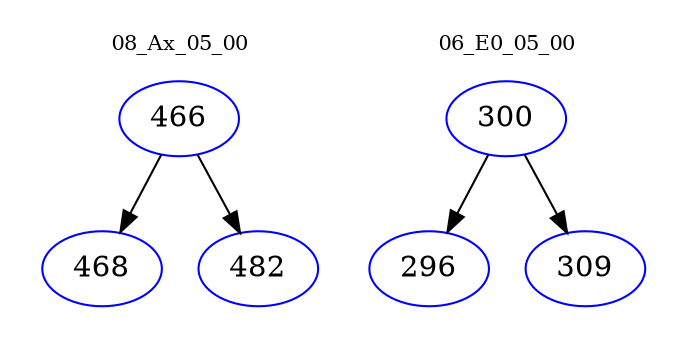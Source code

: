 digraph{
subgraph cluster_0 {
color = white
label = "08_Ax_05_00";
fontsize=10;
T0_466 [label="466", color="blue"]
T0_466 -> T0_468 [color="black"]
T0_468 [label="468", color="blue"]
T0_466 -> T0_482 [color="black"]
T0_482 [label="482", color="blue"]
}
subgraph cluster_1 {
color = white
label = "06_E0_05_00";
fontsize=10;
T1_300 [label="300", color="blue"]
T1_300 -> T1_296 [color="black"]
T1_296 [label="296", color="blue"]
T1_300 -> T1_309 [color="black"]
T1_309 [label="309", color="blue"]
}
}

